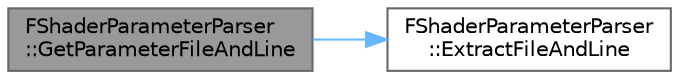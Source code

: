 digraph "FShaderParameterParser::GetParameterFileAndLine"
{
 // INTERACTIVE_SVG=YES
 // LATEX_PDF_SIZE
  bgcolor="transparent";
  edge [fontname=Helvetica,fontsize=10,labelfontname=Helvetica,labelfontsize=10];
  node [fontname=Helvetica,fontsize=10,shape=box,height=0.2,width=0.4];
  rankdir="LR";
  Node1 [id="Node000001",label="FShaderParameterParser\l::GetParameterFileAndLine",height=0.2,width=0.4,color="gray40", fillcolor="grey60", style="filled", fontcolor="black",tooltip="Gets file and line of the parameter in the shader source code."];
  Node1 -> Node2 [id="edge1_Node000001_Node000002",color="steelblue1",style="solid",tooltip=" "];
  Node2 [id="Node000002",label="FShaderParameterParser\l::ExtractFileAndLine",height=0.2,width=0.4,color="grey40", fillcolor="white", style="filled",URL="$d5/d50/classFShaderParameterParser.html#a0ea58c506c191d21787891ffb2cb93bf",tooltip=" "];
}
